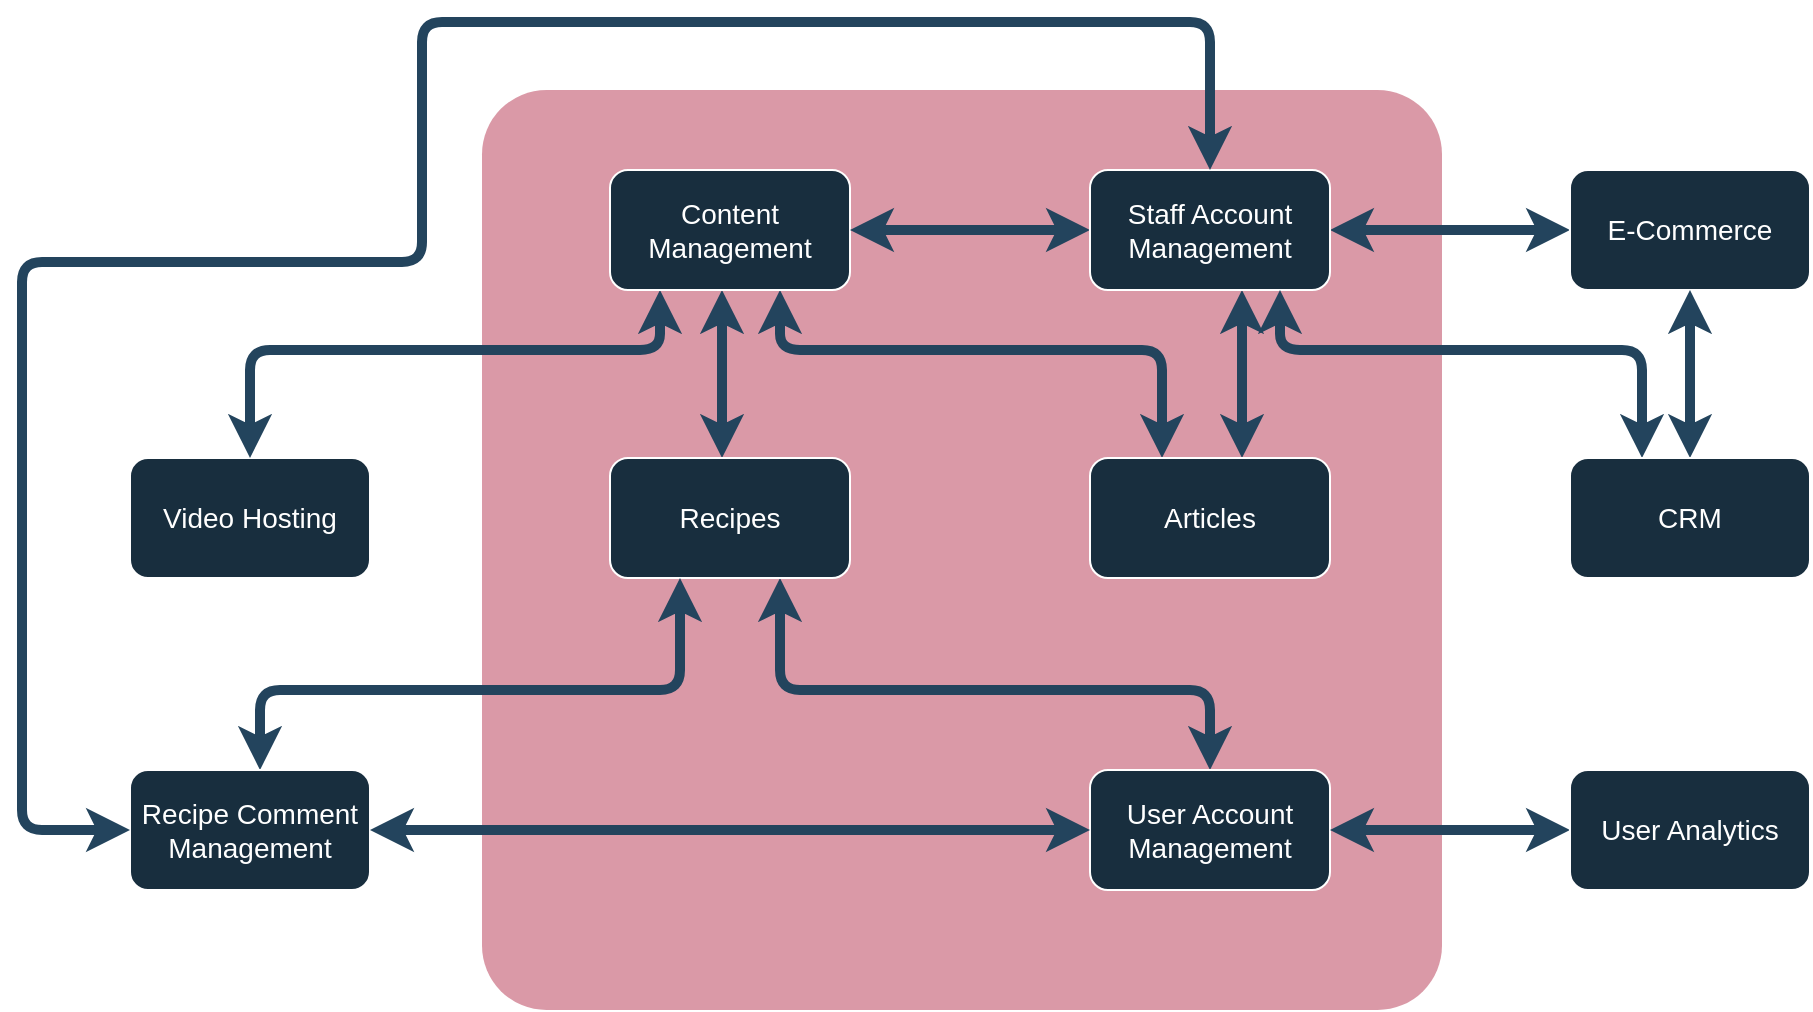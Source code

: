 <mxfile version="21.3.7" type="device" pages="4">
  <diagram name="BOundary Diagram" id="dQjMbuT3m-G6eKSX7HqU">
    <mxGraphModel dx="1411" dy="817" grid="1" gridSize="10" guides="1" tooltips="1" connect="1" arrows="1" fold="1" page="1" pageScale="1" pageWidth="1169" pageHeight="827" math="0" shadow="0">
      <root>
        <mxCell id="0" />
        <mxCell id="1" parent="0" />
        <mxCell id="B3R7VcyzqsVAlEcKtG-D-31" value="" style="rounded=1;whiteSpace=wrap;html=1;strokeWidth=4;fillWeight=4;hachureGap=8;hachureAngle=45;fillColor=#a20025;strokeColor=none;labelBackgroundColor=none;glass=0;opacity=40;arcSize=7;fontColor=#ffffff;" parent="1" vertex="1">
          <mxGeometry x="340" y="184" width="480" height="460" as="geometry" />
        </mxCell>
        <mxCell id="Hs_e1OaHUOtkIHH0T9ou-1" value="Video Hosting" style="rounded=1;whiteSpace=wrap;html=1;labelBackgroundColor=none;fillColor=#182E3E;strokeColor=#FFFFFF;fontColor=#FFFFFF;fontSize=14;" parent="1" vertex="1">
          <mxGeometry x="164" y="368" width="120" height="60" as="geometry" />
        </mxCell>
        <mxCell id="B3R7VcyzqsVAlEcKtG-D-9" style="edgeStyle=orthogonalEdgeStyle;rounded=1;orthogonalLoop=1;jettySize=auto;html=1;strokeColor=#23445D;fontColor=default;startArrow=classic;startFill=1;fontSize=14;labelBackgroundColor=none;strokeWidth=5;" parent="1" source="Hs_e1OaHUOtkIHH0T9ou-2" target="Hs_e1OaHUOtkIHH0T9ou-9" edge="1">
          <mxGeometry relative="1" as="geometry">
            <Array as="points">
              <mxPoint x="489" y="314" />
              <mxPoint x="680" y="314" />
            </Array>
          </mxGeometry>
        </mxCell>
        <mxCell id="B3R7VcyzqsVAlEcKtG-D-10" style="edgeStyle=orthogonalEdgeStyle;rounded=1;orthogonalLoop=1;jettySize=auto;html=1;strokeColor=#23445D;fontColor=default;startArrow=classic;startFill=1;fontSize=14;labelBackgroundColor=none;strokeWidth=5;" parent="1" source="Hs_e1OaHUOtkIHH0T9ou-2" target="Hs_e1OaHUOtkIHH0T9ou-8" edge="1">
          <mxGeometry relative="1" as="geometry">
            <Array as="points">
              <mxPoint x="460" y="320" />
              <mxPoint x="460" y="320" />
            </Array>
          </mxGeometry>
        </mxCell>
        <mxCell id="B3R7VcyzqsVAlEcKtG-D-11" style="edgeStyle=orthogonalEdgeStyle;rounded=1;orthogonalLoop=1;jettySize=auto;html=1;strokeColor=#23445D;fontColor=default;startArrow=classic;startFill=1;fontSize=14;labelBackgroundColor=none;strokeWidth=5;" parent="1" source="Hs_e1OaHUOtkIHH0T9ou-2" target="Hs_e1OaHUOtkIHH0T9ou-1" edge="1">
          <mxGeometry relative="1" as="geometry">
            <Array as="points">
              <mxPoint x="429" y="314" />
              <mxPoint x="224" y="314" />
            </Array>
          </mxGeometry>
        </mxCell>
        <mxCell id="Hs_e1OaHUOtkIHH0T9ou-2" value="Content Management" style="rounded=1;whiteSpace=wrap;html=1;labelBackgroundColor=none;fillColor=#182E3E;strokeColor=#FFFFFF;fontColor=#FFFFFF;fontSize=14;" parent="1" vertex="1">
          <mxGeometry x="404" y="224" width="120" height="60" as="geometry" />
        </mxCell>
        <mxCell id="B3R7VcyzqsVAlEcKtG-D-14" style="edgeStyle=orthogonalEdgeStyle;rounded=1;orthogonalLoop=1;jettySize=auto;html=1;strokeColor=#23445D;fontColor=default;startArrow=classic;startFill=1;fontSize=14;labelBackgroundColor=none;strokeWidth=5;" parent="1" source="Hs_e1OaHUOtkIHH0T9ou-4" target="Hs_e1OaHUOtkIHH0T9ou-2" edge="1">
          <mxGeometry relative="1" as="geometry" />
        </mxCell>
        <mxCell id="B3R7VcyzqsVAlEcKtG-D-20" style="edgeStyle=orthogonalEdgeStyle;rounded=1;orthogonalLoop=1;jettySize=auto;html=1;strokeColor=#23445D;fontColor=default;startArrow=classic;startFill=1;fontSize=14;labelBackgroundColor=none;strokeWidth=5;" parent="1" source="Hs_e1OaHUOtkIHH0T9ou-4" target="Hs_e1OaHUOtkIHH0T9ou-9" edge="1">
          <mxGeometry relative="1" as="geometry">
            <Array as="points">
              <mxPoint x="720" y="330" />
              <mxPoint x="720" y="330" />
            </Array>
          </mxGeometry>
        </mxCell>
        <mxCell id="B3R7VcyzqsVAlEcKtG-D-21" style="edgeStyle=orthogonalEdgeStyle;rounded=1;orthogonalLoop=1;jettySize=auto;html=1;strokeColor=#23445D;fontColor=default;startArrow=classic;startFill=1;fontSize=14;labelBackgroundColor=none;strokeWidth=5;" parent="1" source="Hs_e1OaHUOtkIHH0T9ou-4" target="Hs_e1OaHUOtkIHH0T9ou-7" edge="1">
          <mxGeometry relative="1" as="geometry">
            <Array as="points">
              <mxPoint x="809" y="254" />
              <mxPoint x="809" y="254" />
            </Array>
          </mxGeometry>
        </mxCell>
        <mxCell id="Hs_e1OaHUOtkIHH0T9ou-4" value="Staff Account Management" style="rounded=1;whiteSpace=wrap;html=1;labelBackgroundColor=none;fillColor=#182E3E;strokeColor=#FFFFFF;fontColor=#FFFFFF;fontSize=14;" parent="1" vertex="1">
          <mxGeometry x="644" y="224" width="120" height="60" as="geometry" />
        </mxCell>
        <mxCell id="B3R7VcyzqsVAlEcKtG-D-19" style="edgeStyle=orthogonalEdgeStyle;rounded=1;orthogonalLoop=1;jettySize=auto;html=1;strokeColor=#23445D;fontColor=default;startArrow=classic;startFill=1;fontSize=14;labelBackgroundColor=none;strokeWidth=5;" parent="1" source="Hs_e1OaHUOtkIHH0T9ou-6" target="Hs_e1OaHUOtkIHH0T9ou-8" edge="1">
          <mxGeometry relative="1" as="geometry">
            <Array as="points">
              <mxPoint x="704" y="484" />
              <mxPoint x="489" y="484" />
            </Array>
          </mxGeometry>
        </mxCell>
        <mxCell id="Hs_e1OaHUOtkIHH0T9ou-6" value="User Account Management" style="rounded=1;whiteSpace=wrap;html=1;labelBackgroundColor=none;fillColor=#182E3E;strokeColor=#FFFFFF;fontColor=#FFFFFF;fontSize=14;" parent="1" vertex="1">
          <mxGeometry x="644" y="524" width="120" height="60" as="geometry" />
        </mxCell>
        <mxCell id="Hs_e1OaHUOtkIHH0T9ou-7" value="E-Commerce" style="rounded=1;whiteSpace=wrap;html=1;labelBackgroundColor=none;fillColor=#182E3E;strokeColor=#FFFFFF;fontColor=#FFFFFF;fontSize=14;" parent="1" vertex="1">
          <mxGeometry x="884" y="224" width="120" height="60" as="geometry" />
        </mxCell>
        <mxCell id="Hs_e1OaHUOtkIHH0T9ou-8" value="Recipes" style="rounded=1;whiteSpace=wrap;html=1;labelBackgroundColor=none;fillColor=#182E3E;strokeColor=#FFFFFF;fontColor=#FFFFFF;fontSize=14;" parent="1" vertex="1">
          <mxGeometry x="404" y="368" width="120" height="60" as="geometry" />
        </mxCell>
        <mxCell id="Hs_e1OaHUOtkIHH0T9ou-9" value="Articles" style="rounded=1;whiteSpace=wrap;html=1;labelBackgroundColor=none;fillColor=#182E3E;strokeColor=#FFFFFF;fontColor=#FFFFFF;fontSize=14;" parent="1" vertex="1">
          <mxGeometry x="644" y="368" width="120" height="60" as="geometry" />
        </mxCell>
        <mxCell id="B3R7VcyzqsVAlEcKtG-D-8" style="edgeStyle=orthogonalEdgeStyle;rounded=1;orthogonalLoop=1;jettySize=auto;html=1;strokeColor=#23445D;fontColor=default;startArrow=classic;startFill=1;fontSize=14;labelBackgroundColor=none;strokeWidth=5;" parent="1" source="Hs_e1OaHUOtkIHH0T9ou-11" target="Hs_e1OaHUOtkIHH0T9ou-8" edge="1">
          <mxGeometry relative="1" as="geometry">
            <Array as="points">
              <mxPoint x="229" y="484" />
              <mxPoint x="439" y="484" />
            </Array>
          </mxGeometry>
        </mxCell>
        <mxCell id="Hs_e1OaHUOtkIHH0T9ou-11" value="Recipe Comment&lt;br style=&quot;font-size: 14px;&quot;&gt;Management" style="rounded=1;whiteSpace=wrap;html=1;labelBackgroundColor=none;fillColor=#182E3E;strokeColor=#FFFFFF;fontColor=#FFFFFF;fontSize=14;" parent="1" vertex="1">
          <mxGeometry x="164" y="524" width="120" height="60" as="geometry" />
        </mxCell>
        <mxCell id="B3R7VcyzqsVAlEcKtG-D-25" style="edgeStyle=orthogonalEdgeStyle;rounded=1;orthogonalLoop=1;jettySize=auto;html=1;strokeColor=#23445D;fontColor=default;startArrow=classic;startFill=1;fontSize=14;labelBackgroundColor=none;strokeWidth=5;" parent="1" source="Hs_e1OaHUOtkIHH0T9ou-12" target="Hs_e1OaHUOtkIHH0T9ou-6" edge="1">
          <mxGeometry relative="1" as="geometry" />
        </mxCell>
        <mxCell id="Hs_e1OaHUOtkIHH0T9ou-12" value="User Analytics" style="rounded=1;whiteSpace=wrap;html=1;labelBackgroundColor=none;fillColor=#182E3E;strokeColor=#FFFFFF;fontColor=#FFFFFF;fontSize=14;" parent="1" vertex="1">
          <mxGeometry x="884" y="524" width="120" height="60" as="geometry" />
        </mxCell>
        <mxCell id="B3R7VcyzqsVAlEcKtG-D-15" style="edgeStyle=orthogonalEdgeStyle;rounded=1;orthogonalLoop=1;jettySize=auto;html=1;strokeColor=#23445D;fontColor=default;startArrow=classic;startFill=1;fontSize=14;labelBackgroundColor=none;strokeWidth=5;" parent="1" source="Hs_e1OaHUOtkIHH0T9ou-15" target="Hs_e1OaHUOtkIHH0T9ou-4" edge="1">
          <mxGeometry relative="1" as="geometry">
            <Array as="points">
              <mxPoint x="920" y="314" />
              <mxPoint x="739" y="314" />
            </Array>
          </mxGeometry>
        </mxCell>
        <mxCell id="B3R7VcyzqsVAlEcKtG-D-26" value="" style="edgeStyle=orthogonalEdgeStyle;rounded=1;orthogonalLoop=1;jettySize=auto;html=1;strokeColor=#23445D;fontColor=default;startArrow=classic;startFill=1;fontSize=14;labelBackgroundColor=none;strokeWidth=5;" parent="1" source="Hs_e1OaHUOtkIHH0T9ou-15" target="Hs_e1OaHUOtkIHH0T9ou-7" edge="1">
          <mxGeometry relative="1" as="geometry" />
        </mxCell>
        <mxCell id="Hs_e1OaHUOtkIHH0T9ou-15" value="CRM" style="rounded=1;whiteSpace=wrap;html=1;labelBackgroundColor=none;fillColor=#182E3E;strokeColor=#FFFFFF;fontColor=#FFFFFF;fontSize=14;" parent="1" vertex="1">
          <mxGeometry x="884" y="368" width="120" height="60" as="geometry" />
        </mxCell>
        <mxCell id="N3SxiuYJ90CghDAG7cfR-4" style="edgeStyle=orthogonalEdgeStyle;rounded=1;orthogonalLoop=1;jettySize=auto;html=1;strokeColor=#23445D;fontColor=default;startArrow=classic;startFill=1;fontSize=14;labelBackgroundColor=none;strokeWidth=5;" edge="1" parent="1" source="Hs_e1OaHUOtkIHH0T9ou-11" target="Hs_e1OaHUOtkIHH0T9ou-4">
          <mxGeometry relative="1" as="geometry">
            <mxPoint x="140" y="480" as="sourcePoint" />
            <mxPoint x="20" y="480" as="targetPoint" />
            <Array as="points">
              <mxPoint x="110" y="554" />
              <mxPoint x="110" y="270" />
              <mxPoint x="310" y="270" />
              <mxPoint x="310" y="150" />
              <mxPoint x="704" y="150" />
            </Array>
          </mxGeometry>
        </mxCell>
        <mxCell id="YCuVdpkWaqx-JeNfQPAW-2" style="edgeStyle=orthogonalEdgeStyle;rounded=1;orthogonalLoop=1;jettySize=auto;html=1;strokeColor=#23445D;fontColor=default;startArrow=classic;startFill=1;fontSize=14;labelBackgroundColor=none;strokeWidth=5;" edge="1" parent="1" source="Hs_e1OaHUOtkIHH0T9ou-6" target="Hs_e1OaHUOtkIHH0T9ou-11">
          <mxGeometry relative="1" as="geometry">
            <mxPoint x="490" y="560" as="sourcePoint" />
            <mxPoint x="370" y="560" as="targetPoint" />
          </mxGeometry>
        </mxCell>
      </root>
    </mxGraphModel>
  </diagram>
  <diagram name="Editor Use Case" id="zM3BSORmA5Jo03Bnuquf">
    <mxGraphModel dx="1411" dy="817" grid="1" gridSize="10" guides="1" tooltips="1" connect="1" arrows="1" fold="1" page="1" pageScale="1" pageWidth="1169" pageHeight="827" math="0" shadow="0">
      <root>
        <mxCell id="25_RtFZbKympc3W9-T31-0" />
        <mxCell id="25_RtFZbKympc3W9-T31-1" parent="25_RtFZbKympc3W9-T31-0" />
        <mxCell id="25_RtFZbKympc3W9-T31-2" style="rounded=0;orthogonalLoop=1;jettySize=auto;html=1;strokeColor=#FFFFFF;fontColor=#FFFFFF;" edge="1" parent="25_RtFZbKympc3W9-T31-1" source="25_RtFZbKympc3W9-T31-6" target="25_RtFZbKympc3W9-T31-8">
          <mxGeometry relative="1" as="geometry" />
        </mxCell>
        <mxCell id="25_RtFZbKympc3W9-T31-3" style="rounded=0;orthogonalLoop=1;jettySize=auto;html=1;strokeColor=#FFFFFF;fontColor=#FFFFFF;" edge="1" parent="25_RtFZbKympc3W9-T31-1" source="25_RtFZbKympc3W9-T31-6" target="25_RtFZbKympc3W9-T31-9">
          <mxGeometry relative="1" as="geometry" />
        </mxCell>
        <mxCell id="25_RtFZbKympc3W9-T31-4" style="rounded=0;orthogonalLoop=1;jettySize=auto;html=1;strokeColor=#FFFFFF;fontColor=#FFFFFF;" edge="1" parent="25_RtFZbKympc3W9-T31-1" source="25_RtFZbKympc3W9-T31-6" target="25_RtFZbKympc3W9-T31-10">
          <mxGeometry relative="1" as="geometry" />
        </mxCell>
        <mxCell id="25_RtFZbKympc3W9-T31-5" style="rounded=0;orthogonalLoop=1;jettySize=auto;html=1;strokeColor=#FFFFFF;fontColor=#FFFFFF;" edge="1" parent="25_RtFZbKympc3W9-T31-1" source="25_RtFZbKympc3W9-T31-6" target="25_RtFZbKympc3W9-T31-7">
          <mxGeometry relative="1" as="geometry" />
        </mxCell>
        <mxCell id="25_RtFZbKympc3W9-T31-6" value="Actor" style="shape=umlActor;verticalLabelPosition=bottom;verticalAlign=top;html=1;outlineConnect=0;strokeColor=#FFFFFF;fontColor=#1A1A1A;fillColor=#EEEEEE;labelBackgroundColor=none;" vertex="1" parent="25_RtFZbKympc3W9-T31-1">
          <mxGeometry x="40" y="320" width="30" height="60" as="geometry" />
        </mxCell>
        <mxCell id="25_RtFZbKympc3W9-T31-7" value="Search Recipe&amp;nbsp;" style="ellipse;whiteSpace=wrap;html=1;strokeColor=#FFFFFF;fontColor=#1A1A1A;fillColor=#EEEEEE;labelBackgroundColor=none;" vertex="1" parent="25_RtFZbKympc3W9-T31-1">
          <mxGeometry x="220" y="170" width="120" height="80" as="geometry" />
        </mxCell>
        <mxCell id="25_RtFZbKympc3W9-T31-8" value="Add Collection" style="ellipse;whiteSpace=wrap;html=1;strokeColor=#FFFFFF;fontColor=#1A1A1A;fillColor=#EEEEEE;labelBackgroundColor=none;" vertex="1" parent="25_RtFZbKympc3W9-T31-1">
          <mxGeometry x="280" y="430" width="120" height="80" as="geometry" />
        </mxCell>
        <mxCell id="25_RtFZbKympc3W9-T31-9" value="View Article" style="ellipse;whiteSpace=wrap;html=1;strokeColor=#FFFFFF;fontColor=#1A1A1A;fillColor=#EEEEEE;labelBackgroundColor=none;" vertex="1" parent="25_RtFZbKympc3W9-T31-1">
          <mxGeometry x="260" y="570" width="120" height="80" as="geometry" />
        </mxCell>
        <mxCell id="25_RtFZbKympc3W9-T31-10" value="Manage Recipe" style="ellipse;whiteSpace=wrap;html=1;strokeColor=#FFFFFF;fontColor=#1A1A1A;fillColor=#EEEEEE;labelBackgroundColor=none;" vertex="1" parent="25_RtFZbKympc3W9-T31-1">
          <mxGeometry x="270" y="310" width="120" height="80" as="geometry" />
        </mxCell>
        <mxCell id="25_RtFZbKympc3W9-T31-11" value="Delete Recipe" style="ellipse;whiteSpace=wrap;html=1;strokeColor=#FFFFFF;fontColor=#1A1A1A;fillColor=#EEEEEE;" vertex="1" parent="25_RtFZbKympc3W9-T31-1">
          <mxGeometry x="510" y="300" width="120" height="80" as="geometry" />
        </mxCell>
        <mxCell id="25_RtFZbKympc3W9-T31-12" value="Save&amp;nbsp; Recipe" style="ellipse;whiteSpace=wrap;html=1;strokeColor=#FFFFFF;fontColor=#1A1A1A;fillColor=#EEEEEE;" vertex="1" parent="25_RtFZbKympc3W9-T31-1">
          <mxGeometry x="525" y="414" width="120" height="80" as="geometry" />
        </mxCell>
        <mxCell id="25_RtFZbKympc3W9-T31-13" value="Login" style="ellipse;whiteSpace=wrap;html=1;strokeColor=#FFFFFF;fontColor=#1A1A1A;fillColor=#EEEEEE;" vertex="1" parent="25_RtFZbKympc3W9-T31-1">
          <mxGeometry x="110" y="60" width="120" height="80" as="geometry" />
        </mxCell>
        <mxCell id="25_RtFZbKympc3W9-T31-14" value="Sign Up" style="ellipse;whiteSpace=wrap;html=1;strokeColor=#FFFFFF;fontColor=#1A1A1A;fillColor=#EEEEEE;" vertex="1" parent="25_RtFZbKympc3W9-T31-1">
          <mxGeometry x="390" y="10" width="120" height="80" as="geometry" />
        </mxCell>
        <mxCell id="25_RtFZbKympc3W9-T31-15" value="" style="endArrow=none;html=1;rounded=0;strokeColor=#FFFFFF;fontColor=#FFFFFF;" edge="1" parent="25_RtFZbKympc3W9-T31-1" source="25_RtFZbKympc3W9-T31-6" target="25_RtFZbKympc3W9-T31-13">
          <mxGeometry width="50" height="50" relative="1" as="geometry">
            <mxPoint x="250" y="280" as="sourcePoint" />
            <mxPoint x="300" y="230" as="targetPoint" />
          </mxGeometry>
        </mxCell>
        <mxCell id="25_RtFZbKympc3W9-T31-16" value="&amp;lt;&amp;lt;include&amp;gt;&amp;gt;" style="html=1;verticalAlign=bottom;labelBackgroundColor=none;endArrow=open;endFill=0;dashed=1;rounded=0;strokeColor=#FFFFFF;fontColor=#FFFFFF;" edge="1" parent="25_RtFZbKympc3W9-T31-1" source="25_RtFZbKympc3W9-T31-13" target="25_RtFZbKympc3W9-T31-14">
          <mxGeometry width="160" relative="1" as="geometry">
            <mxPoint x="310" y="70" as="sourcePoint" />
            <mxPoint x="470" y="70" as="targetPoint" />
          </mxGeometry>
        </mxCell>
        <mxCell id="25_RtFZbKympc3W9-T31-18" value="Create Recipe" style="ellipse;whiteSpace=wrap;html=1;strokeColor=#FFFFFF;fontColor=#1A1A1A;fillColor=#EEEEEE;" vertex="1" parent="25_RtFZbKympc3W9-T31-1">
          <mxGeometry x="460" y="160" width="120" height="80" as="geometry" />
        </mxCell>
        <mxCell id="SDghWmWkZdlTbalgZ35V-0" value="&amp;lt;&amp;lt;include&amp;gt;&amp;gt;" style="html=1;verticalAlign=bottom;labelBackgroundColor=none;endArrow=open;endFill=0;dashed=1;rounded=0;strokeColor=#FFFFFF;fontColor=#FFFFFF;" edge="1" parent="25_RtFZbKympc3W9-T31-1" source="25_RtFZbKympc3W9-T31-10" target="25_RtFZbKympc3W9-T31-11">
          <mxGeometry width="160" relative="1" as="geometry">
            <mxPoint x="400" y="340" as="sourcePoint" />
            <mxPoint x="560" y="340" as="targetPoint" />
          </mxGeometry>
        </mxCell>
        <mxCell id="SDghWmWkZdlTbalgZ35V-1" value="&amp;lt;&amp;lt;include&amp;gt;&amp;gt;" style="html=1;verticalAlign=bottom;labelBackgroundColor=none;endArrow=open;endFill=0;dashed=1;rounded=0;strokeColor=#FFFFFF;fontColor=#FFFFFF;" edge="1" parent="25_RtFZbKympc3W9-T31-1" source="25_RtFZbKympc3W9-T31-10" target="25_RtFZbKympc3W9-T31-18">
          <mxGeometry width="160" relative="1" as="geometry">
            <mxPoint x="320" y="250" as="sourcePoint" />
            <mxPoint x="480" y="250" as="targetPoint" />
          </mxGeometry>
        </mxCell>
        <mxCell id="SDghWmWkZdlTbalgZ35V-2" value="&amp;lt;&amp;lt;extend&amp;gt;&amp;gt;" style="html=1;verticalAlign=bottom;labelBackgroundColor=none;endArrow=open;endFill=0;dashed=1;rounded=0;strokeColor=#FFFFFF;fontColor=#FFFFFF;" edge="1" parent="25_RtFZbKympc3W9-T31-1" source="25_RtFZbKympc3W9-T31-12" target="25_RtFZbKympc3W9-T31-8">
          <mxGeometry width="160" relative="1" as="geometry">
            <mxPoint x="490" y="560" as="sourcePoint" />
            <mxPoint x="650" y="560" as="targetPoint" />
          </mxGeometry>
        </mxCell>
      </root>
    </mxGraphModel>
  </diagram>
  <diagram name="Consumer Use Case" id="NYAAKCTJAOdxOtdEtHCd">
    <mxGraphModel dx="1411" dy="817" grid="1" gridSize="10" guides="1" tooltips="1" connect="1" arrows="1" fold="1" page="1" pageScale="1" pageWidth="1169" pageHeight="827" math="0" shadow="0">
      <root>
        <mxCell id="XhAmpRsw8Ddrw22tfvxQ-0" />
        <mxCell id="XhAmpRsw8Ddrw22tfvxQ-1" parent="XhAmpRsw8Ddrw22tfvxQ-0" />
        <mxCell id="XhAmpRsw8Ddrw22tfvxQ-2" style="rounded=0;orthogonalLoop=1;jettySize=auto;html=1;strokeColor=#FFFFFF;fontColor=#FFFFFF;" edge="1" parent="XhAmpRsw8Ddrw22tfvxQ-1" source="XhAmpRsw8Ddrw22tfvxQ-6" target="XhAmpRsw8Ddrw22tfvxQ-8">
          <mxGeometry relative="1" as="geometry" />
        </mxCell>
        <mxCell id="XhAmpRsw8Ddrw22tfvxQ-3" style="rounded=0;orthogonalLoop=1;jettySize=auto;html=1;strokeColor=#FFFFFF;fontColor=#FFFFFF;" edge="1" parent="XhAmpRsw8Ddrw22tfvxQ-1" source="XhAmpRsw8Ddrw22tfvxQ-6" target="XhAmpRsw8Ddrw22tfvxQ-9">
          <mxGeometry relative="1" as="geometry" />
        </mxCell>
        <mxCell id="XhAmpRsw8Ddrw22tfvxQ-4" style="rounded=0;orthogonalLoop=1;jettySize=auto;html=1;strokeColor=#FFFFFF;fontColor=#FFFFFF;" edge="1" parent="XhAmpRsw8Ddrw22tfvxQ-1" source="XhAmpRsw8Ddrw22tfvxQ-6" target="XhAmpRsw8Ddrw22tfvxQ-10">
          <mxGeometry relative="1" as="geometry" />
        </mxCell>
        <mxCell id="XhAmpRsw8Ddrw22tfvxQ-5" style="rounded=0;orthogonalLoop=1;jettySize=auto;html=1;strokeColor=#FFFFFF;fontColor=#FFFFFF;" edge="1" parent="XhAmpRsw8Ddrw22tfvxQ-1" source="XhAmpRsw8Ddrw22tfvxQ-6" target="XhAmpRsw8Ddrw22tfvxQ-7">
          <mxGeometry relative="1" as="geometry" />
        </mxCell>
        <mxCell id="XhAmpRsw8Ddrw22tfvxQ-6" value="Actor" style="shape=umlActor;verticalLabelPosition=bottom;verticalAlign=top;html=1;outlineConnect=0;strokeColor=#FFFFFF;fontColor=#1A1A1A;fillColor=#EEEEEE;labelBackgroundColor=none;" vertex="1" parent="XhAmpRsw8Ddrw22tfvxQ-1">
          <mxGeometry x="40" y="320" width="30" height="60" as="geometry" />
        </mxCell>
        <mxCell id="XhAmpRsw8Ddrw22tfvxQ-7" value="Search Recipe&amp;nbsp;" style="ellipse;whiteSpace=wrap;html=1;strokeColor=#FFFFFF;fontColor=#1A1A1A;fillColor=#EEEEEE;labelBackgroundColor=none;" vertex="1" parent="XhAmpRsw8Ddrw22tfvxQ-1">
          <mxGeometry x="220" y="170" width="120" height="80" as="geometry" />
        </mxCell>
        <mxCell id="XhAmpRsw8Ddrw22tfvxQ-8" value="Add Collection" style="ellipse;whiteSpace=wrap;html=1;strokeColor=#FFFFFF;fontColor=#1A1A1A;fillColor=#EEEEEE;labelBackgroundColor=none;" vertex="1" parent="XhAmpRsw8Ddrw22tfvxQ-1">
          <mxGeometry x="280" y="430" width="120" height="80" as="geometry" />
        </mxCell>
        <mxCell id="XhAmpRsw8Ddrw22tfvxQ-9" value="View Article" style="ellipse;whiteSpace=wrap;html=1;strokeColor=#FFFFFF;fontColor=#1A1A1A;fillColor=#EEEEEE;labelBackgroundColor=none;" vertex="1" parent="XhAmpRsw8Ddrw22tfvxQ-1">
          <mxGeometry x="260" y="570" width="120" height="80" as="geometry" />
        </mxCell>
        <mxCell id="XhAmpRsw8Ddrw22tfvxQ-10" value="Manage Recipe" style="ellipse;whiteSpace=wrap;html=1;strokeColor=#FFFFFF;fontColor=#1A1A1A;fillColor=#EEEEEE;labelBackgroundColor=none;" vertex="1" parent="XhAmpRsw8Ddrw22tfvxQ-1">
          <mxGeometry x="270" y="310" width="120" height="80" as="geometry" />
        </mxCell>
        <mxCell id="XhAmpRsw8Ddrw22tfvxQ-11" value="Delete Recipe" style="ellipse;whiteSpace=wrap;html=1;strokeColor=#FFFFFF;fontColor=#1A1A1A;fillColor=#EEEEEE;" vertex="1" parent="XhAmpRsw8Ddrw22tfvxQ-1">
          <mxGeometry x="510" y="300" width="120" height="80" as="geometry" />
        </mxCell>
        <mxCell id="XhAmpRsw8Ddrw22tfvxQ-12" value="Save&amp;nbsp; Recipe" style="ellipse;whiteSpace=wrap;html=1;strokeColor=#FFFFFF;fontColor=#1A1A1A;fillColor=#EEEEEE;" vertex="1" parent="XhAmpRsw8Ddrw22tfvxQ-1">
          <mxGeometry x="525" y="414" width="120" height="80" as="geometry" />
        </mxCell>
        <mxCell id="XhAmpRsw8Ddrw22tfvxQ-13" value="Login" style="ellipse;whiteSpace=wrap;html=1;strokeColor=#FFFFFF;fontColor=#1A1A1A;fillColor=#EEEEEE;" vertex="1" parent="XhAmpRsw8Ddrw22tfvxQ-1">
          <mxGeometry x="110" y="60" width="120" height="80" as="geometry" />
        </mxCell>
        <mxCell id="XhAmpRsw8Ddrw22tfvxQ-14" value="Sign Up" style="ellipse;whiteSpace=wrap;html=1;strokeColor=#FFFFFF;fontColor=#1A1A1A;fillColor=#EEEEEE;" vertex="1" parent="XhAmpRsw8Ddrw22tfvxQ-1">
          <mxGeometry x="390" y="10" width="120" height="80" as="geometry" />
        </mxCell>
        <mxCell id="XhAmpRsw8Ddrw22tfvxQ-15" value="" style="endArrow=none;html=1;rounded=0;strokeColor=#FFFFFF;fontColor=#FFFFFF;" edge="1" parent="XhAmpRsw8Ddrw22tfvxQ-1" source="XhAmpRsw8Ddrw22tfvxQ-6" target="XhAmpRsw8Ddrw22tfvxQ-13">
          <mxGeometry width="50" height="50" relative="1" as="geometry">
            <mxPoint x="250" y="280" as="sourcePoint" />
            <mxPoint x="300" y="230" as="targetPoint" />
          </mxGeometry>
        </mxCell>
        <mxCell id="XhAmpRsw8Ddrw22tfvxQ-16" value="&amp;lt;&amp;lt;include&amp;gt;&amp;gt;" style="html=1;verticalAlign=bottom;labelBackgroundColor=none;endArrow=open;endFill=0;dashed=1;rounded=0;strokeColor=#FFFFFF;fontColor=#FFFFFF;" edge="1" parent="XhAmpRsw8Ddrw22tfvxQ-1" source="XhAmpRsw8Ddrw22tfvxQ-13" target="XhAmpRsw8Ddrw22tfvxQ-14">
          <mxGeometry width="160" relative="1" as="geometry">
            <mxPoint x="310" y="70" as="sourcePoint" />
            <mxPoint x="470" y="70" as="targetPoint" />
          </mxGeometry>
        </mxCell>
        <mxCell id="XhAmpRsw8Ddrw22tfvxQ-17" value="Create Recipe" style="ellipse;whiteSpace=wrap;html=1;strokeColor=#FFFFFF;fontColor=#1A1A1A;fillColor=#EEEEEE;" vertex="1" parent="XhAmpRsw8Ddrw22tfvxQ-1">
          <mxGeometry x="460" y="160" width="120" height="80" as="geometry" />
        </mxCell>
        <mxCell id="XhAmpRsw8Ddrw22tfvxQ-18" value="&amp;lt;&amp;lt;include&amp;gt;&amp;gt;" style="html=1;verticalAlign=bottom;labelBackgroundColor=none;endArrow=open;endFill=0;dashed=1;rounded=0;strokeColor=#FFFFFF;fontColor=#FFFFFF;" edge="1" parent="XhAmpRsw8Ddrw22tfvxQ-1" source="XhAmpRsw8Ddrw22tfvxQ-10" target="XhAmpRsw8Ddrw22tfvxQ-11">
          <mxGeometry width="160" relative="1" as="geometry">
            <mxPoint x="400" y="340" as="sourcePoint" />
            <mxPoint x="560" y="340" as="targetPoint" />
          </mxGeometry>
        </mxCell>
        <mxCell id="XhAmpRsw8Ddrw22tfvxQ-19" value="&amp;lt;&amp;lt;include&amp;gt;&amp;gt;" style="html=1;verticalAlign=bottom;labelBackgroundColor=none;endArrow=open;endFill=0;dashed=1;rounded=0;strokeColor=#FFFFFF;fontColor=#FFFFFF;" edge="1" parent="XhAmpRsw8Ddrw22tfvxQ-1" source="XhAmpRsw8Ddrw22tfvxQ-10" target="XhAmpRsw8Ddrw22tfvxQ-17">
          <mxGeometry width="160" relative="1" as="geometry">
            <mxPoint x="320" y="250" as="sourcePoint" />
            <mxPoint x="480" y="250" as="targetPoint" />
          </mxGeometry>
        </mxCell>
        <mxCell id="XhAmpRsw8Ddrw22tfvxQ-20" value="&amp;lt;&amp;lt;extend&amp;gt;&amp;gt;" style="html=1;verticalAlign=bottom;labelBackgroundColor=none;endArrow=open;endFill=0;dashed=1;rounded=0;strokeColor=#FFFFFF;fontColor=#FFFFFF;" edge="1" parent="XhAmpRsw8Ddrw22tfvxQ-1" source="XhAmpRsw8Ddrw22tfvxQ-12" target="XhAmpRsw8Ddrw22tfvxQ-8">
          <mxGeometry width="160" relative="1" as="geometry">
            <mxPoint x="490" y="560" as="sourcePoint" />
            <mxPoint x="650" y="560" as="targetPoint" />
          </mxGeometry>
        </mxCell>
      </root>
    </mxGraphModel>
  </diagram>
  <diagram id="9VSJ0mTn23ZHrzdCh1UR" name="UML EER Diagram">
    <mxGraphModel dx="1411" dy="817" grid="1" gridSize="10" guides="1" tooltips="1" connect="1" arrows="1" fold="1" page="1" pageScale="1" pageWidth="1169" pageHeight="827" math="0" shadow="0">
      <root>
        <mxCell id="0" />
        <mxCell id="1" parent="0" />
        <mxCell id="4Ma-3TNwTiv3AVw-aeB5-1" value="&lt;div style=&quot;box-sizing:border-box;width:100%;background:#e4e4e4;padding:2px;&quot;&gt;Article&lt;/div&gt;&lt;table style=&quot;width:100%;font-size:1em;&quot; cellpadding=&quot;2&quot; cellspacing=&quot;0&quot;&gt;&lt;tbody&gt;&lt;tr&gt;&lt;td&gt;PK&lt;/td&gt;&lt;td&gt;uniqueId&lt;/td&gt;&lt;/tr&gt;&lt;tr&gt;&lt;td&gt;FK1&lt;/td&gt;&lt;td&gt;foreignKey&lt;/td&gt;&lt;/tr&gt;&lt;tr&gt;&lt;td&gt;&lt;/td&gt;&lt;td&gt;fieldname&lt;/td&gt;&lt;/tr&gt;&lt;/tbody&gt;&lt;/table&gt;" style="verticalAlign=top;align=left;overflow=fill;html=1;whiteSpace=wrap;strokeColor=#FFFFFF;fontColor=#1A1A1A;fillColor=#EEEEEE;" vertex="1" parent="1">
          <mxGeometry x="190" y="70" width="180" height="90" as="geometry" />
        </mxCell>
        <mxCell id="4Ma-3TNwTiv3AVw-aeB5-2" value="&lt;div style=&quot;box-sizing:border-box;width:100%;background:#e4e4e4;padding:2px;&quot;&gt;Review&lt;/div&gt;&lt;table style=&quot;width:100%;font-size:1em;&quot; cellpadding=&quot;2&quot; cellspacing=&quot;0&quot;&gt;&lt;tbody&gt;&lt;tr&gt;&lt;td&gt;PK&lt;/td&gt;&lt;td&gt;uniqueId&lt;/td&gt;&lt;/tr&gt;&lt;tr&gt;&lt;td&gt;FK1&lt;/td&gt;&lt;td&gt;foreignKey&lt;/td&gt;&lt;/tr&gt;&lt;tr&gt;&lt;td&gt;&lt;/td&gt;&lt;td&gt;fieldname&lt;/td&gt;&lt;/tr&gt;&lt;/tbody&gt;&lt;/table&gt;" style="verticalAlign=top;align=left;overflow=fill;html=1;whiteSpace=wrap;strokeColor=#FFFFFF;fontColor=#1A1A1A;fillColor=#EEEEEE;" vertex="1" parent="1">
          <mxGeometry x="50" y="260" width="180" height="90" as="geometry" />
        </mxCell>
        <mxCell id="4Ma-3TNwTiv3AVw-aeB5-3" value="&lt;div style=&quot;box-sizing:border-box;width:100%;background:#e4e4e4;padding:2px;&quot;&gt;Recipe&lt;/div&gt;&lt;table style=&quot;width:100%;font-size:1em;&quot; cellpadding=&quot;2&quot; cellspacing=&quot;0&quot;&gt;&lt;tbody&gt;&lt;tr&gt;&lt;td&gt;PK&lt;/td&gt;&lt;td&gt;uniqueId&lt;/td&gt;&lt;/tr&gt;&lt;tr&gt;&lt;td&gt;FK1&lt;/td&gt;&lt;td&gt;foreignKey&lt;/td&gt;&lt;/tr&gt;&lt;tr&gt;&lt;td&gt;&lt;/td&gt;&lt;td&gt;fieldname&lt;/td&gt;&lt;/tr&gt;&lt;/tbody&gt;&lt;/table&gt;" style="verticalAlign=top;align=left;overflow=fill;html=1;whiteSpace=wrap;strokeColor=#FFFFFF;fontColor=#1A1A1A;fillColor=#EEEEEE;" vertex="1" parent="1">
          <mxGeometry x="360" y="260" width="180" height="90" as="geometry" />
        </mxCell>
        <mxCell id="4Ma-3TNwTiv3AVw-aeB5-4" value="&lt;div style=&quot;box-sizing:border-box;width:100%;background:#e4e4e4;padding:2px;&quot;&gt;Editor&lt;/div&gt;&lt;table style=&quot;width:100%;font-size:1em;&quot; cellpadding=&quot;2&quot; cellspacing=&quot;0&quot;&gt;&lt;tbody&gt;&lt;tr&gt;&lt;td&gt;PK&lt;/td&gt;&lt;td&gt;uniqueId&lt;/td&gt;&lt;/tr&gt;&lt;tr&gt;&lt;td&gt;FK1&lt;/td&gt;&lt;td&gt;foreignKey&lt;/td&gt;&lt;/tr&gt;&lt;tr&gt;&lt;td&gt;&lt;/td&gt;&lt;td&gt;fieldname&lt;/td&gt;&lt;/tr&gt;&lt;/tbody&gt;&lt;/table&gt;" style="verticalAlign=top;align=left;overflow=fill;html=1;whiteSpace=wrap;strokeColor=#FFFFFF;fontColor=#1A1A1A;fillColor=#EEEEEE;" vertex="1" parent="1">
          <mxGeometry x="790" y="250" width="180" height="90" as="geometry" />
        </mxCell>
        <mxCell id="4Ma-3TNwTiv3AVw-aeB5-5" value="&lt;div style=&quot;box-sizing:border-box;width:100%;background:#e4e4e4;padding:2px;&quot;&gt;User&lt;/div&gt;&lt;table style=&quot;width:100%;font-size:1em;&quot; cellpadding=&quot;2&quot; cellspacing=&quot;0&quot;&gt;&lt;tbody&gt;&lt;tr&gt;&lt;td&gt;PK&lt;/td&gt;&lt;td&gt;uniqueId&lt;/td&gt;&lt;/tr&gt;&lt;tr&gt;&lt;td&gt;FK1&lt;/td&gt;&lt;td&gt;foreignKey&lt;/td&gt;&lt;/tr&gt;&lt;tr&gt;&lt;td&gt;&lt;/td&gt;&lt;td&gt;fieldname&lt;/td&gt;&lt;/tr&gt;&lt;/tbody&gt;&lt;/table&gt;" style="verticalAlign=top;align=left;overflow=fill;html=1;whiteSpace=wrap;strokeColor=#FFFFFF;fontColor=#1A1A1A;fillColor=#EEEEEE;" vertex="1" parent="1">
          <mxGeometry x="800" y="460" width="180" height="90" as="geometry" />
        </mxCell>
        <mxCell id="4Ma-3TNwTiv3AVw-aeB5-6" value="&lt;div style=&quot;box-sizing:border-box;width:100%;background:#e4e4e4;padding:2px;&quot;&gt;Consumer&lt;/div&gt;&lt;table style=&quot;width:100%;font-size:1em;&quot; cellpadding=&quot;2&quot; cellspacing=&quot;0&quot;&gt;&lt;tbody&gt;&lt;tr&gt;&lt;td&gt;PK&lt;/td&gt;&lt;td&gt;uniqueId&lt;/td&gt;&lt;/tr&gt;&lt;tr&gt;&lt;td&gt;FK1&lt;/td&gt;&lt;td&gt;foreignKey&lt;/td&gt;&lt;/tr&gt;&lt;tr&gt;&lt;td&gt;&lt;/td&gt;&lt;td&gt;fieldname&lt;/td&gt;&lt;/tr&gt;&lt;/tbody&gt;&lt;/table&gt;" style="verticalAlign=top;align=left;overflow=fill;html=1;whiteSpace=wrap;strokeColor=#FFFFFF;fontColor=#1A1A1A;fillColor=#EEEEEE;" vertex="1" parent="1">
          <mxGeometry x="740" y="90" width="180" height="90" as="geometry" />
        </mxCell>
        <mxCell id="4Ma-3TNwTiv3AVw-aeB5-7" value="&lt;div style=&quot;box-sizing:border-box;width:100%;background:#e4e4e4;padding:2px;&quot;&gt;Collection&lt;/div&gt;&lt;table style=&quot;width:100%;font-size:1em;&quot; cellpadding=&quot;2&quot; cellspacing=&quot;0&quot;&gt;&lt;tbody&gt;&lt;tr&gt;&lt;td&gt;PK&lt;/td&gt;&lt;td&gt;uniqueId&lt;/td&gt;&lt;/tr&gt;&lt;tr&gt;&lt;td&gt;FK1&lt;/td&gt;&lt;td&gt;foreignKey&lt;/td&gt;&lt;/tr&gt;&lt;tr&gt;&lt;td&gt;&lt;/td&gt;&lt;td&gt;fieldname&lt;/td&gt;&lt;/tr&gt;&lt;/tbody&gt;&lt;/table&gt;" style="verticalAlign=top;align=left;overflow=fill;html=1;whiteSpace=wrap;strokeColor=#FFFFFF;fontColor=#1A1A1A;fillColor=#EEEEEE;" vertex="1" parent="1">
          <mxGeometry x="440" y="480" width="180" height="90" as="geometry" />
        </mxCell>
      </root>
    </mxGraphModel>
  </diagram>
</mxfile>

